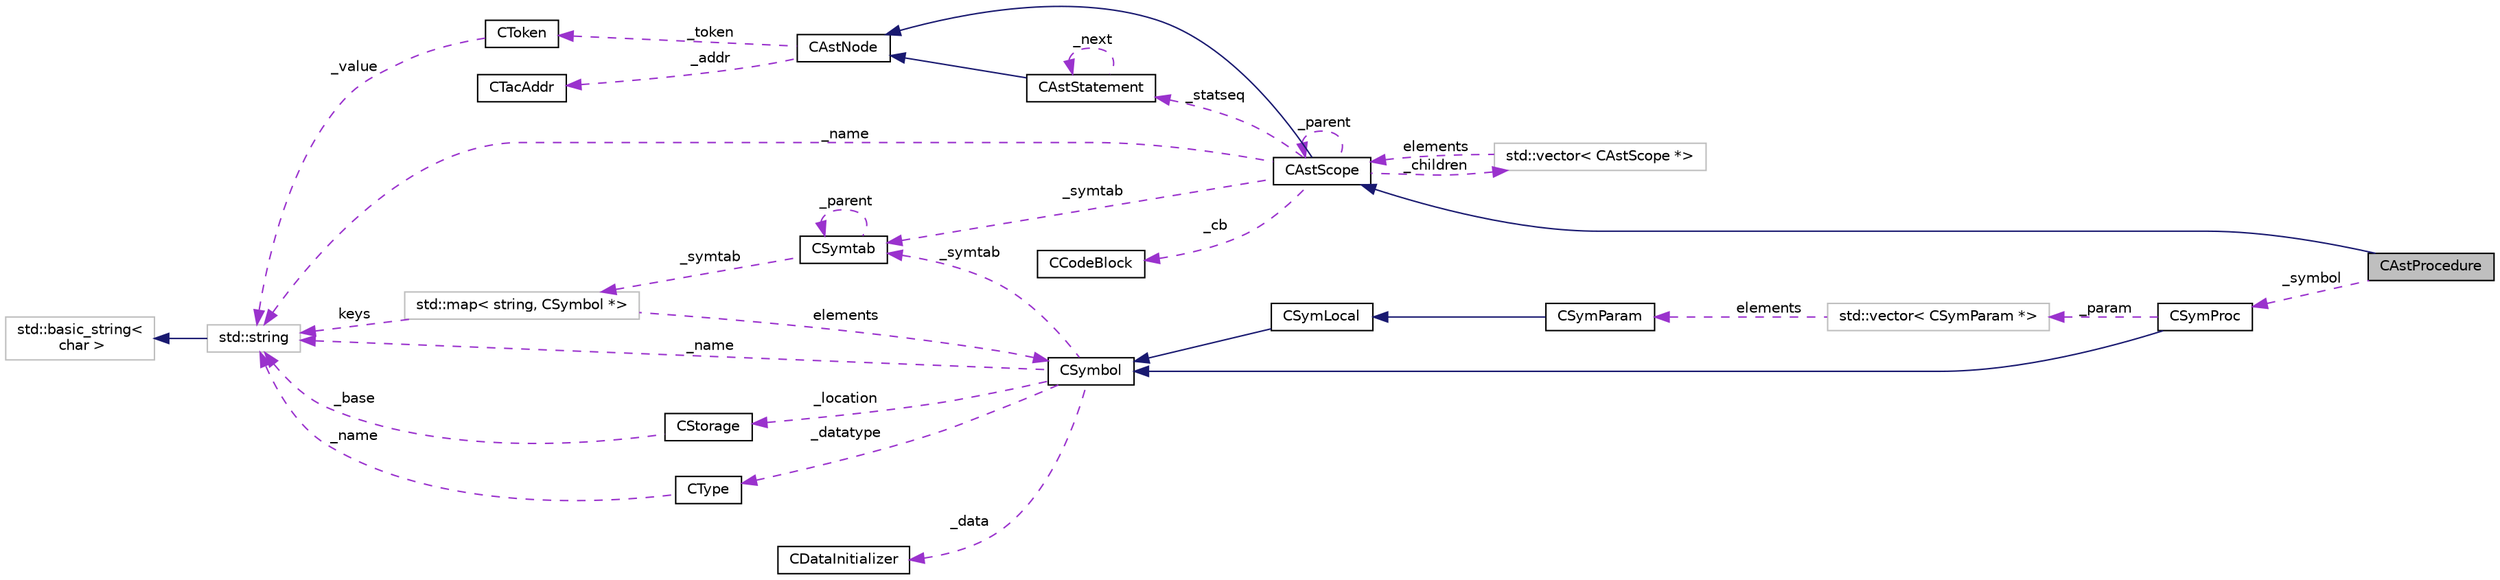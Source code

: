 digraph "CAstProcedure"
{
  edge [fontname="Helvetica",fontsize="10",labelfontname="Helvetica",labelfontsize="10"];
  node [fontname="Helvetica",fontsize="10",shape=record];
  rankdir="LR";
  Node3 [label="CAstProcedure",height=0.2,width=0.4,color="black", fillcolor="grey75", style="filled", fontcolor="black"];
  Node4 -> Node3 [dir="back",color="midnightblue",fontsize="10",style="solid",fontname="Helvetica"];
  Node4 [label="CAstScope",height=0.2,width=0.4,color="black", fillcolor="white", style="filled",URL="$classCAstScope.html",tooltip="AST scope node. "];
  Node5 -> Node4 [dir="back",color="midnightblue",fontsize="10",style="solid",fontname="Helvetica"];
  Node5 [label="CAstNode",height=0.2,width=0.4,color="black", fillcolor="white", style="filled",URL="$classCAstNode.html",tooltip="AST base node. "];
  Node6 -> Node5 [dir="back",color="darkorchid3",fontsize="10",style="dashed",label=" _token" ,fontname="Helvetica"];
  Node6 [label="CToken",height=0.2,width=0.4,color="black", fillcolor="white", style="filled",URL="$classCToken.html",tooltip="token class "];
  Node7 -> Node6 [dir="back",color="darkorchid3",fontsize="10",style="dashed",label=" _value" ,fontname="Helvetica"];
  Node7 [label="std::string",height=0.2,width=0.4,color="grey75", fillcolor="white", style="filled",tooltip="STL class. "];
  Node8 -> Node7 [dir="back",color="midnightblue",fontsize="10",style="solid",fontname="Helvetica"];
  Node8 [label="std::basic_string\<\l char \>",height=0.2,width=0.4,color="grey75", fillcolor="white", style="filled",tooltip="STL class. "];
  Node9 -> Node5 [dir="back",color="darkorchid3",fontsize="10",style="dashed",label=" _addr" ,fontname="Helvetica"];
  Node9 [label="CTacAddr",height=0.2,width=0.4,color="black", fillcolor="white", style="filled",URL="$classCTacAddr.html",tooltip="class shells required for compilation in phase 2 "];
  Node10 -> Node4 [dir="back",color="darkorchid3",fontsize="10",style="dashed",label=" _statseq" ,fontname="Helvetica"];
  Node10 [label="CAstStatement",height=0.2,width=0.4,color="black", fillcolor="white", style="filled",URL="$classCAstStatement.html",tooltip="AST statement node. "];
  Node5 -> Node10 [dir="back",color="midnightblue",fontsize="10",style="solid",fontname="Helvetica"];
  Node10 -> Node10 [dir="back",color="darkorchid3",fontsize="10",style="dashed",label=" _next" ,fontname="Helvetica"];
  Node11 -> Node4 [dir="back",color="darkorchid3",fontsize="10",style="dashed",label=" _symtab" ,fontname="Helvetica"];
  Node11 [label="CSymtab",height=0.2,width=0.4,color="black", fillcolor="white", style="filled",URL="$classCSymtab.html",tooltip="SnuPL symbol table. "];
  Node11 -> Node11 [dir="back",color="darkorchid3",fontsize="10",style="dashed",label=" _parent" ,fontname="Helvetica"];
  Node12 -> Node11 [dir="back",color="darkorchid3",fontsize="10",style="dashed",label=" _symtab" ,fontname="Helvetica"];
  Node12 [label="std::map\< string, CSymbol *\>",height=0.2,width=0.4,color="grey75", fillcolor="white", style="filled"];
  Node7 -> Node12 [dir="back",color="darkorchid3",fontsize="10",style="dashed",label=" keys" ,fontname="Helvetica"];
  Node13 -> Node12 [dir="back",color="darkorchid3",fontsize="10",style="dashed",label=" elements" ,fontname="Helvetica"];
  Node13 [label="CSymbol",height=0.2,width=0.4,color="black", fillcolor="white", style="filled",URL="$classCSymbol.html",tooltip="SnuPL symbol. "];
  Node14 -> Node13 [dir="back",color="darkorchid3",fontsize="10",style="dashed",label=" _location" ,fontname="Helvetica"];
  Node14 [label="CStorage",height=0.2,width=0.4,color="black", fillcolor="white", style="filled",URL="$classCStorage.html",tooltip="SnuPL storage location class. "];
  Node7 -> Node14 [dir="back",color="darkorchid3",fontsize="10",style="dashed",label=" _base" ,fontname="Helvetica"];
  Node11 -> Node13 [dir="back",color="darkorchid3",fontsize="10",style="dashed",label=" _symtab" ,fontname="Helvetica"];
  Node15 -> Node13 [dir="back",color="darkorchid3",fontsize="10",style="dashed",label=" _datatype" ,fontname="Helvetica"];
  Node15 [label="CType",height=0.2,width=0.4,color="black", fillcolor="white", style="filled",URL="$classCType.html",tooltip="SnuPL base type. "];
  Node7 -> Node15 [dir="back",color="darkorchid3",fontsize="10",style="dashed",label=" _name" ,fontname="Helvetica"];
  Node16 -> Node13 [dir="back",color="darkorchid3",fontsize="10",style="dashed",label=" _data" ,fontname="Helvetica"];
  Node16 [label="CDataInitializer",height=0.2,width=0.4,color="black", fillcolor="white", style="filled",URL="$classCDataInitializer.html",tooltip="SnuPL data initializer. "];
  Node7 -> Node13 [dir="back",color="darkorchid3",fontsize="10",style="dashed",label=" _name" ,fontname="Helvetica"];
  Node17 -> Node4 [dir="back",color="darkorchid3",fontsize="10",style="dashed",label=" _cb" ,fontname="Helvetica"];
  Node17 [label="CCodeBlock",height=0.2,width=0.4,color="black", fillcolor="white", style="filled",URL="$classCCodeBlock.html"];
  Node4 -> Node4 [dir="back",color="darkorchid3",fontsize="10",style="dashed",label=" _parent" ,fontname="Helvetica"];
  Node18 -> Node4 [dir="back",color="darkorchid3",fontsize="10",style="dashed",label=" _children" ,fontname="Helvetica"];
  Node18 [label="std::vector\< CAstScope *\>",height=0.2,width=0.4,color="grey75", fillcolor="white", style="filled"];
  Node4 -> Node18 [dir="back",color="darkorchid3",fontsize="10",style="dashed",label=" elements" ,fontname="Helvetica"];
  Node7 -> Node4 [dir="back",color="darkorchid3",fontsize="10",style="dashed",label=" _name" ,fontname="Helvetica"];
  Node19 -> Node3 [dir="back",color="darkorchid3",fontsize="10",style="dashed",label=" _symbol" ,fontname="Helvetica"];
  Node19 [label="CSymProc",height=0.2,width=0.4,color="black", fillcolor="white", style="filled",URL="$classCSymProc.html",tooltip="procedure symbol "];
  Node13 -> Node19 [dir="back",color="midnightblue",fontsize="10",style="solid",fontname="Helvetica"];
  Node20 -> Node19 [dir="back",color="darkorchid3",fontsize="10",style="dashed",label=" _param" ,fontname="Helvetica"];
  Node20 [label="std::vector\< CSymParam *\>",height=0.2,width=0.4,color="grey75", fillcolor="white", style="filled"];
  Node21 -> Node20 [dir="back",color="darkorchid3",fontsize="10",style="dashed",label=" elements" ,fontname="Helvetica"];
  Node21 [label="CSymParam",height=0.2,width=0.4,color="black", fillcolor="white", style="filled",URL="$classCSymParam.html",tooltip="procedure parameter "];
  Node22 -> Node21 [dir="back",color="midnightblue",fontsize="10",style="solid",fontname="Helvetica"];
  Node22 [label="CSymLocal",height=0.2,width=0.4,color="black", fillcolor="white", style="filled",URL="$classCSymLocal.html",tooltip="local variable "];
  Node13 -> Node22 [dir="back",color="midnightblue",fontsize="10",style="solid",fontname="Helvetica"];
}
